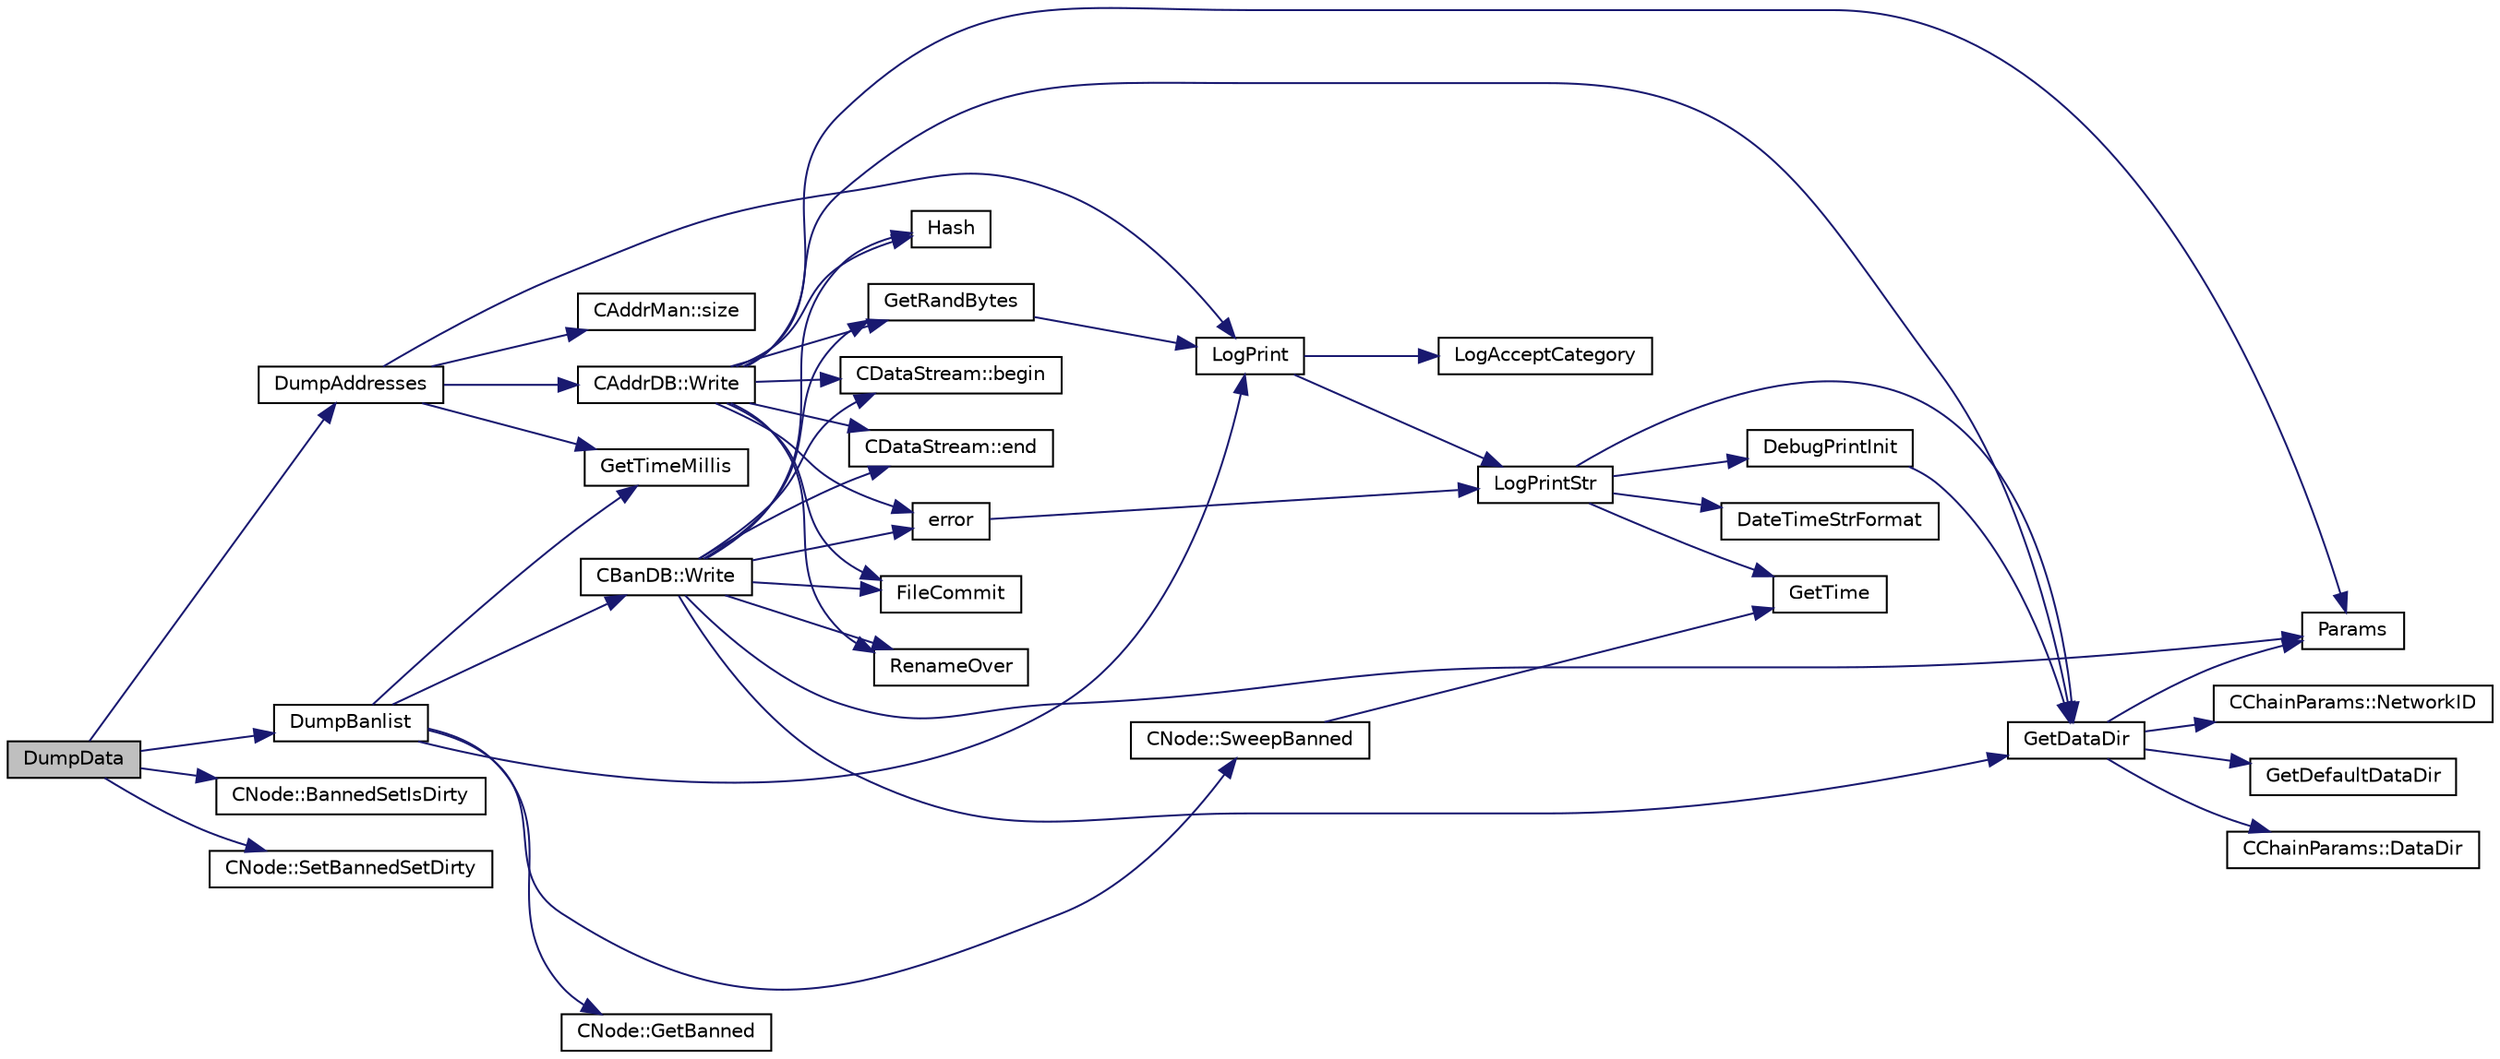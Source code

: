 digraph "DumpData"
{
  edge [fontname="Helvetica",fontsize="10",labelfontname="Helvetica",labelfontsize="10"];
  node [fontname="Helvetica",fontsize="10",shape=record];
  rankdir="LR";
  Node537 [label="DumpData",height=0.2,width=0.4,color="black", fillcolor="grey75", style="filled", fontcolor="black"];
  Node537 -> Node538 [color="midnightblue",fontsize="10",style="solid",fontname="Helvetica"];
  Node538 [label="DumpAddresses",height=0.2,width=0.4,color="black", fillcolor="white", style="filled",URL="$dd/d84/net_8cpp.html#ab8b5323f5ef61499582a5a6e53b49b6e"];
  Node538 -> Node539 [color="midnightblue",fontsize="10",style="solid",fontname="Helvetica"];
  Node539 [label="GetTimeMillis",height=0.2,width=0.4,color="black", fillcolor="white", style="filled",URL="$d8/d3c/util_8h.html#a139d0fe6387b9e230a9b8bb12d9b43b9"];
  Node538 -> Node540 [color="midnightblue",fontsize="10",style="solid",fontname="Helvetica"];
  Node540 [label="CAddrDB::Write",height=0.2,width=0.4,color="black", fillcolor="white", style="filled",URL="$dc/da8/class_c_addr_d_b.html#aaec90dba59cd69a2f25bc5630a1dde39"];
  Node540 -> Node541 [color="midnightblue",fontsize="10",style="solid",fontname="Helvetica"];
  Node541 [label="GetRandBytes",height=0.2,width=0.4,color="black", fillcolor="white", style="filled",URL="$df/d2d/util_8cpp.html#acf52c2aa8213c7b15e26594a2264ed8a"];
  Node541 -> Node542 [color="midnightblue",fontsize="10",style="solid",fontname="Helvetica"];
  Node542 [label="LogPrint",height=0.2,width=0.4,color="black", fillcolor="white", style="filled",URL="$d8/d3c/util_8h.html#aab1f837a2366f424bdc996fdf6352171"];
  Node542 -> Node543 [color="midnightblue",fontsize="10",style="solid",fontname="Helvetica"];
  Node543 [label="LogAcceptCategory",height=0.2,width=0.4,color="black", fillcolor="white", style="filled",URL="$d8/d3c/util_8h.html#a343d2a13efe00125f78d25dafb0a8d98"];
  Node542 -> Node544 [color="midnightblue",fontsize="10",style="solid",fontname="Helvetica"];
  Node544 [label="LogPrintStr",height=0.2,width=0.4,color="black", fillcolor="white", style="filled",URL="$d8/d3c/util_8h.html#afd4c3002b2797c0560adddb6af3ca1da"];
  Node544 -> Node545 [color="midnightblue",fontsize="10",style="solid",fontname="Helvetica"];
  Node545 [label="DebugPrintInit",height=0.2,width=0.4,color="black", fillcolor="white", style="filled",URL="$df/d2d/util_8cpp.html#a751ff5f21d880737811136b5e0bcea12"];
  Node545 -> Node546 [color="midnightblue",fontsize="10",style="solid",fontname="Helvetica"];
  Node546 [label="GetDataDir",height=0.2,width=0.4,color="black", fillcolor="white", style="filled",URL="$df/d2d/util_8cpp.html#ab83866a054745d4b30a3948a1b44beba"];
  Node546 -> Node547 [color="midnightblue",fontsize="10",style="solid",fontname="Helvetica"];
  Node547 [label="Params",height=0.2,width=0.4,color="black", fillcolor="white", style="filled",URL="$df/dbf/chainparams_8cpp.html#ace5c5b706d71a324a417dd2db394fd4a",tooltip="Return the currently selected parameters. "];
  Node546 -> Node548 [color="midnightblue",fontsize="10",style="solid",fontname="Helvetica"];
  Node548 [label="CChainParams::NetworkID",height=0.2,width=0.4,color="black", fillcolor="white", style="filled",URL="$d1/d4f/class_c_chain_params.html#a90dc493ec0c0325c98c3ac06eb99862b"];
  Node546 -> Node549 [color="midnightblue",fontsize="10",style="solid",fontname="Helvetica"];
  Node549 [label="GetDefaultDataDir",height=0.2,width=0.4,color="black", fillcolor="white", style="filled",URL="$df/d2d/util_8cpp.html#ab272995de020a3bcbf743be630e485c6"];
  Node546 -> Node550 [color="midnightblue",fontsize="10",style="solid",fontname="Helvetica"];
  Node550 [label="CChainParams::DataDir",height=0.2,width=0.4,color="black", fillcolor="white", style="filled",URL="$d1/d4f/class_c_chain_params.html#a959488b5d8e6fe62857940b831d73a78"];
  Node544 -> Node546 [color="midnightblue",fontsize="10",style="solid",fontname="Helvetica"];
  Node544 -> Node551 [color="midnightblue",fontsize="10",style="solid",fontname="Helvetica"];
  Node551 [label="DateTimeStrFormat",height=0.2,width=0.4,color="black", fillcolor="white", style="filled",URL="$df/d2d/util_8cpp.html#a749bc6776c8ec72d7c5e4dea56aee415"];
  Node544 -> Node552 [color="midnightblue",fontsize="10",style="solid",fontname="Helvetica"];
  Node552 [label="GetTime",height=0.2,width=0.4,color="black", fillcolor="white", style="filled",URL="$df/d2d/util_8cpp.html#a46fac5fba8ba905b5f9acb364f5d8c6f"];
  Node540 -> Node547 [color="midnightblue",fontsize="10",style="solid",fontname="Helvetica"];
  Node540 -> Node553 [color="midnightblue",fontsize="10",style="solid",fontname="Helvetica"];
  Node553 [label="Hash",height=0.2,width=0.4,color="black", fillcolor="white", style="filled",URL="$db/dfb/hash_8h.html#ab3f6c437460137530d86e09c2c102e99"];
  Node540 -> Node554 [color="midnightblue",fontsize="10",style="solid",fontname="Helvetica"];
  Node554 [label="CDataStream::begin",height=0.2,width=0.4,color="black", fillcolor="white", style="filled",URL="$d5/d41/class_c_data_stream.html#a2355d11752d8622badfbc03e9ed192fd"];
  Node540 -> Node555 [color="midnightblue",fontsize="10",style="solid",fontname="Helvetica"];
  Node555 [label="CDataStream::end",height=0.2,width=0.4,color="black", fillcolor="white", style="filled",URL="$d5/d41/class_c_data_stream.html#a66409dbd4403682fe674e2e71173cab4"];
  Node540 -> Node546 [color="midnightblue",fontsize="10",style="solid",fontname="Helvetica"];
  Node540 -> Node556 [color="midnightblue",fontsize="10",style="solid",fontname="Helvetica"];
  Node556 [label="error",height=0.2,width=0.4,color="black", fillcolor="white", style="filled",URL="$d8/d3c/util_8h.html#af8985880cf4ef26df0a5aa2ffcb76662"];
  Node556 -> Node544 [color="midnightblue",fontsize="10",style="solid",fontname="Helvetica"];
  Node540 -> Node557 [color="midnightblue",fontsize="10",style="solid",fontname="Helvetica"];
  Node557 [label="FileCommit",height=0.2,width=0.4,color="black", fillcolor="white", style="filled",URL="$df/d2d/util_8cpp.html#a7572b77c2a5191de8d40d4050322ab84"];
  Node540 -> Node558 [color="midnightblue",fontsize="10",style="solid",fontname="Helvetica"];
  Node558 [label="RenameOver",height=0.2,width=0.4,color="black", fillcolor="white", style="filled",URL="$df/d2d/util_8cpp.html#ad8f8509a84cc6f53344a5ac76369c327"];
  Node538 -> Node542 [color="midnightblue",fontsize="10",style="solid",fontname="Helvetica"];
  Node538 -> Node559 [color="midnightblue",fontsize="10",style="solid",fontname="Helvetica"];
  Node559 [label="CAddrMan::size",height=0.2,width=0.4,color="black", fillcolor="white", style="filled",URL="$d1/dc7/class_c_addr_man.html#a15b8e72f55344b6fbd1bc1bda3cdc5bc"];
  Node537 -> Node560 [color="midnightblue",fontsize="10",style="solid",fontname="Helvetica"];
  Node560 [label="CNode::BannedSetIsDirty",height=0.2,width=0.4,color="black", fillcolor="white", style="filled",URL="$d1/d64/class_c_node.html#a238cd722064013a8dff38b02d2da4869",tooltip="check is the banlist has unwritten changes "];
  Node537 -> Node561 [color="midnightblue",fontsize="10",style="solid",fontname="Helvetica"];
  Node561 [label="DumpBanlist",height=0.2,width=0.4,color="black", fillcolor="white", style="filled",URL="$dd/d84/net_8cpp.html#af593c31ddb8a6d2f3c6faf63c28b5aa9"];
  Node561 -> Node539 [color="midnightblue",fontsize="10",style="solid",fontname="Helvetica"];
  Node561 -> Node562 [color="midnightblue",fontsize="10",style="solid",fontname="Helvetica"];
  Node562 [label="CNode::SweepBanned",height=0.2,width=0.4,color="black", fillcolor="white", style="filled",URL="$d1/d64/class_c_node.html#ad8b42ef7c930421014b59e845ec5295b",tooltip="clean unused entires (if bantime has expired) "];
  Node562 -> Node552 [color="midnightblue",fontsize="10",style="solid",fontname="Helvetica"];
  Node561 -> Node563 [color="midnightblue",fontsize="10",style="solid",fontname="Helvetica"];
  Node563 [label="CNode::GetBanned",height=0.2,width=0.4,color="black", fillcolor="white", style="filled",URL="$d1/d64/class_c_node.html#ac7dc25e8d4c24df89befe4dcc2060372"];
  Node561 -> Node564 [color="midnightblue",fontsize="10",style="solid",fontname="Helvetica"];
  Node564 [label="CBanDB::Write",height=0.2,width=0.4,color="black", fillcolor="white", style="filled",URL="$dd/db6/class_c_ban_d_b.html#a0550a06c6b5987869f557467fe7f9896"];
  Node564 -> Node541 [color="midnightblue",fontsize="10",style="solid",fontname="Helvetica"];
  Node564 -> Node547 [color="midnightblue",fontsize="10",style="solid",fontname="Helvetica"];
  Node564 -> Node553 [color="midnightblue",fontsize="10",style="solid",fontname="Helvetica"];
  Node564 -> Node554 [color="midnightblue",fontsize="10",style="solid",fontname="Helvetica"];
  Node564 -> Node555 [color="midnightblue",fontsize="10",style="solid",fontname="Helvetica"];
  Node564 -> Node546 [color="midnightblue",fontsize="10",style="solid",fontname="Helvetica"];
  Node564 -> Node556 [color="midnightblue",fontsize="10",style="solid",fontname="Helvetica"];
  Node564 -> Node557 [color="midnightblue",fontsize="10",style="solid",fontname="Helvetica"];
  Node564 -> Node558 [color="midnightblue",fontsize="10",style="solid",fontname="Helvetica"];
  Node561 -> Node542 [color="midnightblue",fontsize="10",style="solid",fontname="Helvetica"];
  Node537 -> Node565 [color="midnightblue",fontsize="10",style="solid",fontname="Helvetica"];
  Node565 [label="CNode::SetBannedSetDirty",height=0.2,width=0.4,color="black", fillcolor="white", style="filled",URL="$d1/d64/class_c_node.html#ab4248e8207bfae98f83ce56a4b25d07b",tooltip="set the \"dirty\" flag for the banlist "];
}
